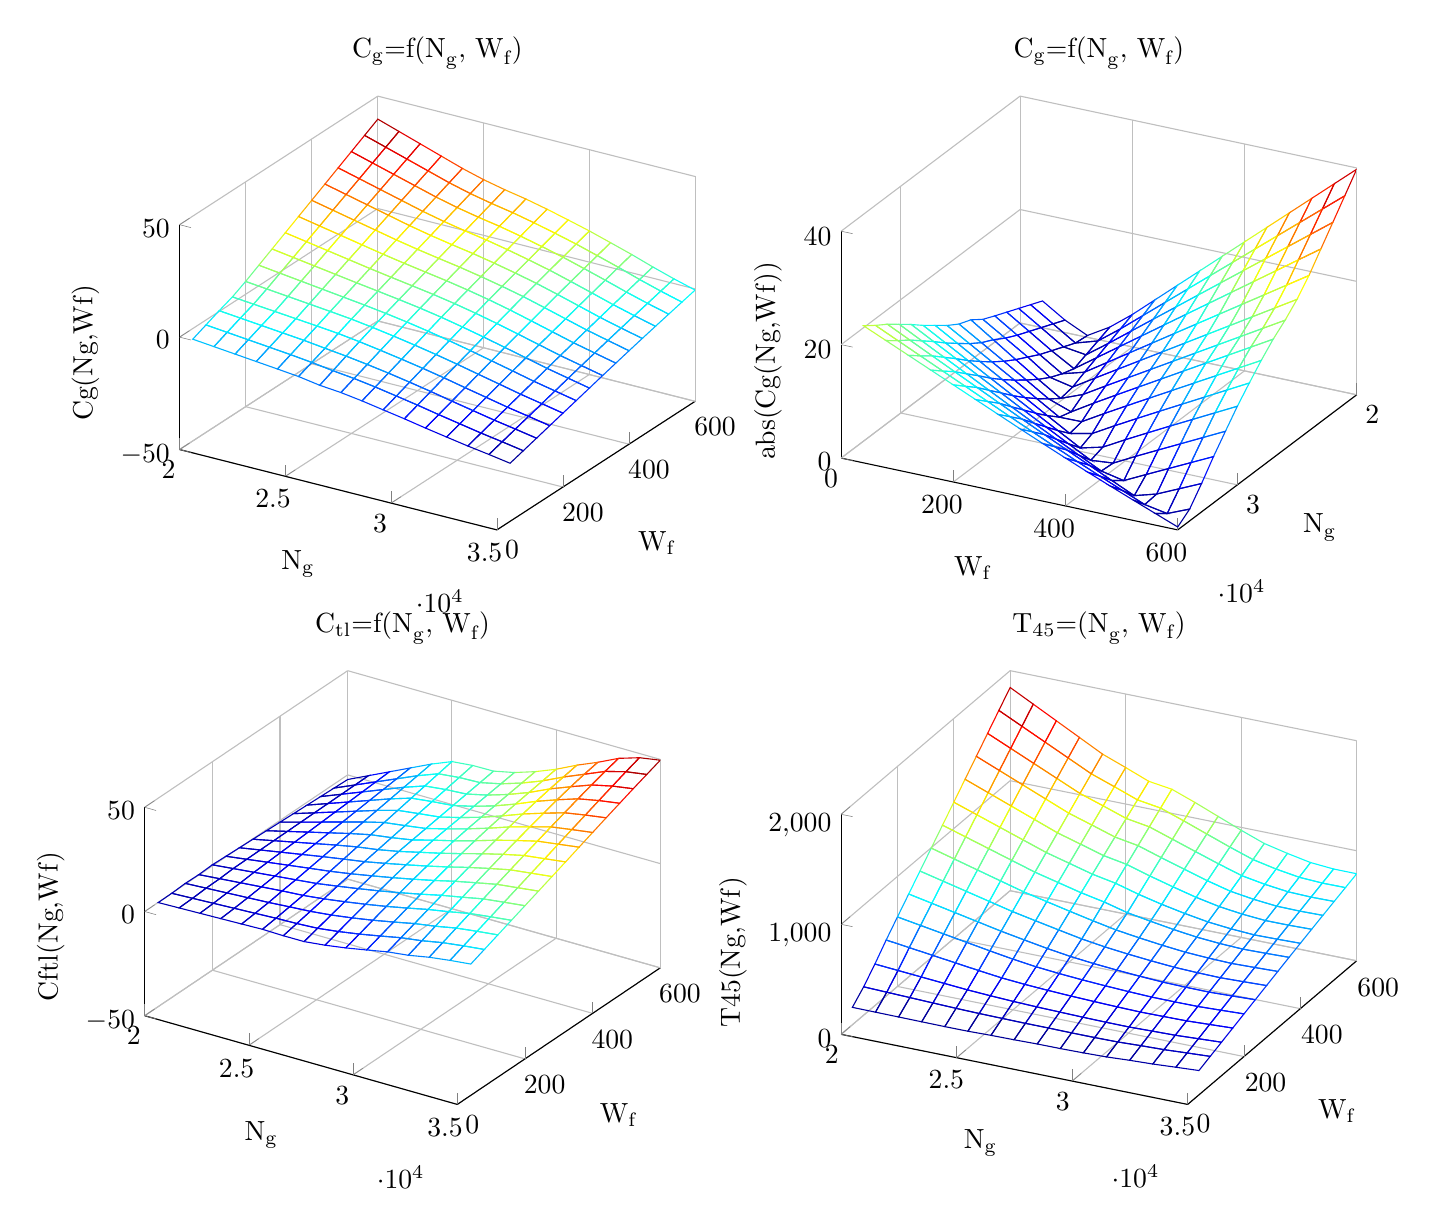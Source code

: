 % This file was created by matlab2tikz v0.4.4 (commit 66f86f7cd2902b35bc620baf5a2c58941c09b920) running on MATLAB 7.9.
% Copyright (c) 2008--2013, Nico Schlömer <nico.schloemer@gmail.com>
% All rights reserved.
% 
% The latest updates can be retrieved from
%   http://www.mathworks.com/matlabcentral/fileexchange/22022-matlab2tikz
% where you can also make suggestions and rate matlab2tikz.
% 
\begin{tikzpicture}

\begin{axis}[%
width=2.578in,
height=2.169in,
view={32}{34},
scale only axis,
xmin=20000,
xmax=35000,
xlabel={$\text{N}_\text{g}$},
xmajorgrids,
ymin=0,
ymax=600,
ylabel={$\text{W}_\text{f}$},
ymajorgrids,
zmin=-50,
zmax=50,
zlabel={Cg(Ng,Wf)},
zmajorgrids,
name=plot1,
title={$\text{C}_\text{g}\text{=f(N}_\text{g}\text{, W}_\text{f}\text{)}$},
axis x line*=bottom,
axis y line*=left,
axis z line*=left
]

\addplot3[%
mesh,
shader=flat,
colormap/jet,
mesh/rows=16]
table[row sep=crcr,header=false] {
20000 40 -4.726\\
20000 80 -2.196\\
20000 120 0.325\\
20000 160 2.655\\
20000 200 5.706\\
20000 240 9.112\\
20000 280 12.518\\
20000 320 15.924\\
20000 360 19.331\\
20000 400 22.737\\
20000 440 26.143\\
20000 480 29.549\\
20000 520 32.956\\
20000 560 36.362\\
20000 600 39.768\\
21000 40 -5.656\\
21000 80 -3.119\\
21000 120 -0.586\\
21000 160 1.798\\
21000 200 4.753\\
21000 240 7.945\\
21000 280 11.137\\
21000 320 14.329\\
21000 360 17.521\\
21000 400 20.712\\
21000 440 23.904\\
21000 480 27.096\\
21000 520 30.288\\
21000 560 33.48\\
21000 600 36.672\\
22000 40 -6.586\\
22000 80 -4.043\\
22000 120 -1.496\\
22000 160 0.942\\
22000 200 3.801\\
22000 240 6.778\\
22000 280 9.756\\
22000 320 12.733\\
22000 360 15.71\\
22000 400 18.688\\
22000 440 21.665\\
22000 480 24.643\\
22000 520 27.62\\
22000 560 30.598\\
22000 600 33.575\\
23000 40 -7.517\\
23000 80 -4.967\\
23000 120 -2.407\\
23000 160 0.085\\
23000 200 2.848\\
23000 240 5.611\\
23000 280 8.374\\
23000 320 11.137\\
23000 360 13.9\\
23000 400 16.664\\
23000 440 19.427\\
23000 480 22.19\\
23000 520 24.953\\
23000 560 27.716\\
23000 600 30.479\\
24000 40 -8.447\\
24000 80 -5.89\\
24000 120 -3.318\\
24000 160 -0.772\\
24000 200 1.895\\
24000 240 4.444\\
24000 280 6.993\\
24000 320 9.542\\
24000 360 12.09\\
24000 400 14.639\\
24000 440 17.188\\
24000 480 19.737\\
24000 520 22.285\\
24000 560 24.834\\
24000 600 27.383\\
25000 40 -9.424\\
25000 80 -6.96\\
25000 120 -4.471\\
25000 160 -1.719\\
25000 200 0.866\\
25000 240 3.289\\
25000 280 5.676\\
25000 320 8.062\\
25000 360 10.449\\
25000 400 12.835\\
25000 440 15.222\\
25000 480 17.608\\
25000 520 19.995\\
25000 560 22.381\\
25000 600 24.768\\
26000 40 -10.927\\
26000 80 -8.26\\
26000 120 -5.592\\
26000 160 -2.97\\
26000 200 -0.451\\
26000 240 1.992\\
26000 280 4.335\\
26000 320 6.628\\
26000 360 8.921\\
26000 400 11.214\\
26000 440 13.507\\
26000 480 15.8\\
26000 520 18.093\\
26000 560 20.386\\
26000 600 22.679\\
27000 40 -11.773\\
27000 80 -9.336\\
27000 120 -6.898\\
27000 160 -4.438\\
27000 200 -1.944\\
27000 240 0.512\\
27000 280 2.885\\
27000 320 5.166\\
27000 360 7.417\\
27000 400 9.668\\
27000 440 11.918\\
27000 480 14.169\\
27000 520 16.42\\
27000 560 18.671\\
27000 600 20.921\\
28000 40 -13.107\\
28000 80 -10.744\\
28000 120 -8.382\\
28000 160 -6.01\\
28000 200 -3.586\\
28000 240 -1.167\\
28000 280 1.21\\
28000 320 3.485\\
28000 360 5.693\\
28000 400 7.873\\
28000 440 10.052\\
28000 480 12.23\\
28000 520 14.409\\
28000 560 16.588\\
28000 600 18.767\\
29000 40 -14.715\\
29000 80 -12.373\\
29000 120 -10.031\\
29000 160 -7.688\\
29000 200 -5.352\\
29000 240 -3.025\\
29000 280 -0.724\\
29000 320 1.556\\
29000 360 3.77\\
29000 400 5.905\\
29000 440 8.012\\
29000 480 10.102\\
29000 520 12.192\\
29000 560 14.281\\
29000 600 16.371\\
30000 40 -16.293\\
30000 80 -14.037\\
30000 120 -11.781\\
30000 160 -9.525\\
30000 200 -7.283\\
30000 240 -5.053\\
30000 280 -2.821\\
30000 320 -0.603\\
30000 360 1.583\\
30000 400 3.731\\
30000 440 5.793\\
30000 480 7.836\\
30000 520 9.845\\
30000 560 11.855\\
30000 600 13.864\\
31000 40 -18.045\\
31000 80 -15.875\\
31000 120 -13.705\\
31000 160 -11.534\\
31000 200 -9.364\\
31000 240 -7.195\\
31000 280 -5.058\\
31000 320 -2.94\\
31000 360 -0.856\\
31000 400 1.207\\
31000 440 3.238\\
31000 480 5.197\\
31000 520 7.142\\
31000 560 9.09\\
31000 600 11.038\\
32000 40 -19.663\\
32000 80 -17.598\\
32000 120 -15.532\\
32000 160 -13.467\\
32000 200 -11.402\\
32000 240 -9.341\\
32000 280 -7.302\\
32000 320 -5.306\\
32000 360 -3.349\\
32000 400 -1.395\\
32000 440 0.549\\
32000 480 2.472\\
32000 520 4.366\\
32000 560 6.263\\
32000 600 8.16\\
33000 40 -21.261\\
33000 80 -19.316\\
33000 120 -17.372\\
33000 160 -15.427\\
33000 200 -13.483\\
33000 240 -11.538\\
33000 280 -9.61\\
33000 320 -7.712\\
33000 360 -5.837\\
33000 400 -3.995\\
33000 440 -2.16\\
33000 480 -0.328\\
33000 520 1.462\\
33000 560 3.228\\
33000 600 5.002\\
34000 40 -22.65\\
34000 80 -20.811\\
34000 120 -18.971\\
34000 160 -17.132\\
34000 200 -15.293\\
34000 240 -13.453\\
34000 280 -11.614\\
34000 320 -9.794\\
34000 360 -8.0\\
34000 400 -6.226\\
34000 440 -4.526\\
34000 480 -2.839\\
34000 520 -1.191\\
34000 560 0.454\\
34000 600 2.085\\
35000 40 -24.169\\
35000 80 -22.41\\
35000 120 -20.65\\
35000 160 -18.89\\
35000 200 -17.131\\
35000 240 -15.371\\
35000 280 -13.611\\
35000 320 -11.856\\
35000 360 -10.132\\
35000 400 -8.445\\
35000 440 -6.784\\
35000 480 -5.189\\
35000 520 -3.604\\
35000 560 -2.058\\
35000 600 -0.516\\
};
\end{axis}

\begin{axis}[%
width=2.578in,
height=2.169in,
view={118}{34},
scale only axis,
xmin=20000,
xmax=35000,
xlabel={$\text{N}_\text{g}$},
xmajorgrids,
ymin=0,
ymax=600,
ylabel={$\text{W}_\text{f}$},
ymajorgrids,
zmin=0,
zmax=40,
zlabel={abs(Cg(Ng,Wf))},
zmajorgrids,
name=plot2,
at=(plot1.right of south east),
anchor=left of south west,
title={$\text{C}_\text{g}\text{=f(N}_\text{g}\text{, W}_\text{f}\text{)}$},
axis x line*=bottom,
axis y line*=left,
axis z line*=left
]

\addplot3[%
mesh,
shader=flat,
colormap/jet,
mesh/rows=16]
table[row sep=crcr,header=false] {
20000 40 4.726\\
20000 80 2.196\\
20000 120 0.325\\
20000 160 2.655\\
20000 200 5.706\\
20000 240 9.112\\
20000 280 12.518\\
20000 320 15.924\\
20000 360 19.331\\
20000 400 22.737\\
20000 440 26.143\\
20000 480 29.549\\
20000 520 32.956\\
20000 560 36.362\\
20000 600 39.768\\
21000 40 5.656\\
21000 80 3.119\\
21000 120 0.586\\
21000 160 1.798\\
21000 200 4.753\\
21000 240 7.945\\
21000 280 11.137\\
21000 320 14.329\\
21000 360 17.521\\
21000 400 20.712\\
21000 440 23.904\\
21000 480 27.096\\
21000 520 30.288\\
21000 560 33.48\\
21000 600 36.672\\
22000 40 6.586\\
22000 80 4.043\\
22000 120 1.496\\
22000 160 0.942\\
22000 200 3.801\\
22000 240 6.778\\
22000 280 9.756\\
22000 320 12.733\\
22000 360 15.71\\
22000 400 18.688\\
22000 440 21.665\\
22000 480 24.643\\
22000 520 27.62\\
22000 560 30.598\\
22000 600 33.575\\
23000 40 7.517\\
23000 80 4.967\\
23000 120 2.407\\
23000 160 0.085\\
23000 200 2.848\\
23000 240 5.611\\
23000 280 8.374\\
23000 320 11.137\\
23000 360 13.9\\
23000 400 16.664\\
23000 440 19.427\\
23000 480 22.19\\
23000 520 24.953\\
23000 560 27.716\\
23000 600 30.479\\
24000 40 8.447\\
24000 80 5.89\\
24000 120 3.318\\
24000 160 0.772\\
24000 200 1.895\\
24000 240 4.444\\
24000 280 6.993\\
24000 320 9.542\\
24000 360 12.09\\
24000 400 14.639\\
24000 440 17.188\\
24000 480 19.737\\
24000 520 22.285\\
24000 560 24.834\\
24000 600 27.383\\
25000 40 9.424\\
25000 80 6.96\\
25000 120 4.471\\
25000 160 1.719\\
25000 200 0.866\\
25000 240 3.289\\
25000 280 5.676\\
25000 320 8.062\\
25000 360 10.449\\
25000 400 12.835\\
25000 440 15.222\\
25000 480 17.608\\
25000 520 19.995\\
25000 560 22.381\\
25000 600 24.768\\
26000 40 10.927\\
26000 80 8.26\\
26000 120 5.592\\
26000 160 2.97\\
26000 200 0.451\\
26000 240 1.992\\
26000 280 4.335\\
26000 320 6.628\\
26000 360 8.921\\
26000 400 11.214\\
26000 440 13.507\\
26000 480 15.8\\
26000 520 18.093\\
26000 560 20.386\\
26000 600 22.679\\
27000 40 11.773\\
27000 80 9.336\\
27000 120 6.898\\
27000 160 4.438\\
27000 200 1.944\\
27000 240 0.512\\
27000 280 2.885\\
27000 320 5.166\\
27000 360 7.417\\
27000 400 9.668\\
27000 440 11.918\\
27000 480 14.169\\
27000 520 16.42\\
27000 560 18.671\\
27000 600 20.921\\
28000 40 13.107\\
28000 80 10.744\\
28000 120 8.382\\
28000 160 6.01\\
28000 200 3.586\\
28000 240 1.167\\
28000 280 1.21\\
28000 320 3.485\\
28000 360 5.693\\
28000 400 7.873\\
28000 440 10.052\\
28000 480 12.23\\
28000 520 14.409\\
28000 560 16.588\\
28000 600 18.767\\
29000 40 14.715\\
29000 80 12.373\\
29000 120 10.031\\
29000 160 7.688\\
29000 200 5.352\\
29000 240 3.025\\
29000 280 0.724\\
29000 320 1.556\\
29000 360 3.77\\
29000 400 5.905\\
29000 440 8.012\\
29000 480 10.102\\
29000 520 12.192\\
29000 560 14.281\\
29000 600 16.371\\
30000 40 16.293\\
30000 80 14.037\\
30000 120 11.781\\
30000 160 9.525\\
30000 200 7.283\\
30000 240 5.053\\
30000 280 2.821\\
30000 320 0.603\\
30000 360 1.583\\
30000 400 3.731\\
30000 440 5.793\\
30000 480 7.836\\
30000 520 9.845\\
30000 560 11.855\\
30000 600 13.864\\
31000 40 18.045\\
31000 80 15.875\\
31000 120 13.705\\
31000 160 11.534\\
31000 200 9.364\\
31000 240 7.195\\
31000 280 5.058\\
31000 320 2.94\\
31000 360 0.856\\
31000 400 1.207\\
31000 440 3.238\\
31000 480 5.197\\
31000 520 7.142\\
31000 560 9.09\\
31000 600 11.038\\
32000 40 19.663\\
32000 80 17.598\\
32000 120 15.532\\
32000 160 13.467\\
32000 200 11.402\\
32000 240 9.341\\
32000 280 7.302\\
32000 320 5.306\\
32000 360 3.349\\
32000 400 1.395\\
32000 440 0.549\\
32000 480 2.472\\
32000 520 4.366\\
32000 560 6.263\\
32000 600 8.16\\
33000 40 21.261\\
33000 80 19.316\\
33000 120 17.372\\
33000 160 15.427\\
33000 200 13.483\\
33000 240 11.538\\
33000 280 9.61\\
33000 320 7.712\\
33000 360 5.837\\
33000 400 3.995\\
33000 440 2.16\\
33000 480 0.328\\
33000 520 1.462\\
33000 560 3.228\\
33000 600 5.002\\
34000 40 22.65\\
34000 80 20.811\\
34000 120 18.971\\
34000 160 17.132\\
34000 200 15.293\\
34000 240 13.453\\
34000 280 11.614\\
34000 320 9.794\\
34000 360 8.0\\
34000 400 6.226\\
34000 440 4.526\\
34000 480 2.839\\
34000 520 1.191\\
34000 560 0.454\\
34000 600 2.085\\
35000 40 24.169\\
35000 80 22.41\\
35000 120 20.65\\
35000 160 18.89\\
35000 200 17.131\\
35000 240 15.371\\
35000 280 13.611\\
35000 320 11.856\\
35000 360 10.132\\
35000 400 8.445\\
35000 440 6.784\\
35000 480 5.189\\
35000 520 3.604\\
35000 560 2.058\\
35000 600 0.516\\
};
\end{axis}

\begin{axis}[%
width=2.578in,
height=2.169in,
view={26}{36},
scale only axis,
xmin=20000,
xmax=35000,
xlabel={$\text{N}_\text{g}$},
xmajorgrids,
ymin=0,
ymax=600,
ylabel={$\text{W}_\text{f}$},
ymajorgrids,
zmin=0,
zmax=2000,
zlabel={T45(Ng,Wf)},
zmajorgrids,
name=plot4,
at=(plot2.below south west),
anchor=above north west,
title={$\text{T}_{\text{45}}\text{=(N}_\text{g}\text{, W}_\text{f}\text{)}$},
axis x line*=bottom,
axis y line*=left,
axis z line*=left
]

\addplot3[%
mesh,
shader=flat,
colormap/jet,
mesh/rows=16]
table[row sep=crcr,header=false] {
20000 40 158.323\\
20000 80 257.927\\
20000 120 378.081\\
20000 160 509.409\\
20000 200 632.046\\
20000 240 753.555\\
20000 280 875.064\\
20000 320 996.572\\
20000 360 1118.08\\
20000 400 1239.589\\
20000 440 1361.097\\
20000 480 1482.606\\
20000 520 1604.114\\
20000 560 1725.623\\
20000 600 1847.131\\
21000 40 157.033\\
21000 80 251.498\\
21000 120 361.907\\
21000 160 482.532\\
21000 200 597.364\\
21000 240 711.444\\
21000 280 825.525\\
21000 320 939.605\\
21000 360 1053.684\\
21000 400 1167.765\\
21000 440 1281.845\\
21000 480 1395.925\\
21000 520 1510.005\\
21000 560 1624.085\\
21000 600 1738.165\\
22000 40 155.743\\
22000 80 245.068\\
22000 120 345.732\\
22000 160 455.654\\
22000 200 562.682\\
22000 240 669.334\\
22000 280 775.986\\
22000 320 882.637\\
22000 360 989.289\\
22000 400 1095.941\\
22000 440 1202.593\\
22000 480 1309.244\\
22000 520 1415.896\\
22000 560 1522.548\\
22000 600 1629.199\\
23000 40 154.452\\
23000 80 238.639\\
23000 120 329.557\\
23000 160 428.777\\
23000 200 528.0\\
23000 240 627.223\\
23000 280 726.447\\
23000 320 825.67\\
23000 360 924.893\\
23000 400 1024.117\\
23000 440 1123.34\\
23000 480 1222.564\\
23000 520 1321.787\\
23000 560 1421.01\\
23000 600 1520.234\\
24000 40 153.162\\
24000 80 232.21\\
24000 120 313.382\\
24000 160 401.899\\
24000 200 493.318\\
24000 240 585.113\\
24000 280 676.908\\
24000 320 768.703\\
24000 360 860.498\\
24000 400 952.293\\
24000 440 1044.088\\
24000 480 1135.883\\
24000 520 1227.678\\
24000 560 1319.473\\
24000 600 1411.268\\
25000 40 153.771\\
25000 80 227.808\\
25000 120 301.905\\
25000 160 377.201\\
25000 200 460.525\\
25000 240 548.282\\
25000 280 635.341\\
25000 320 722.4\\
25000 360 809.459\\
25000 400 896.518\\
25000 440 983.577\\
25000 480 1070.635\\
25000 520 1157.694\\
25000 560 1244.753\\
25000 600 1331.812\\
26000 40 158.602\\
26000 80 225.559\\
26000 120 292.515\\
26000 160 360.905\\
26000 200 433.69\\
26000 240 512.676\\
26000 280 594.84\\
26000 320 676.623\\
26000 360 758.407\\
26000 400 840.19\\
26000 440 921.973\\
26000 480 1003.757\\
26000 520 1085.54\\
26000 560 1167.323\\
26000 600 1249.107\\
27000 40 160.911\\
27000 80 223.374\\
27000 120 285.837\\
27000 160 348.965\\
27000 200 414.535\\
27000 240 483.042\\
27000 280 555.337\\
27000 320 632.832\\
27000 360 716.613\\
27000 400 800.394\\
27000 440 884.175\\
27000 480 967.957\\
27000 520 1051.738\\
27000 560 1135.519\\
27000 600 1219.3\\
28000 40 165.257\\
28000 80 223.283\\
28000 120 281.309\\
28000 160 339.579\\
28000 200 399.792\\
28000 240 461.309\\
28000 280 525.398\\
28000 320 591.985\\
28000 360 662.153\\
28000 400 741.8\\
28000 440 821.8\\
28000 480 901.8\\
28000 520 981.8\\
28000 560 1061.8\\
28000 600 1141.8\\
29000 40 165.88\\
29000 80 221.334\\
29000 120 276.789\\
29000 160 332.243\\
29000 200 387.724\\
29000 240 444.351\\
29000 280 502.668\\
29000 320 563.298\\
29000 360 626.93\\
29000 400 693.461\\
29000 440 765.389\\
29000 480 838.48\\
29000 520 911.571\\
29000 560 984.662\\
29000 600 1057.753\\
30000 40 169.248\\
30000 80 221.515\\
30000 120 273.781\\
30000 160 326.048\\
30000 200 378.191\\
30000 240 430.607\\
30000 280 483.791\\
30000 320 538.136\\
30000 360 594.229\\
30000 400 652.829\\
30000 440 712.611\\
30000 480 776.532\\
30000 520 842.315\\
30000 560 908.097\\
30000 600 973.88\\
31000 40 174.792\\
31000 80 223.786\\
31000 120 272.78\\
31000 160 321.775\\
31000 200 370.769\\
31000 240 419.678\\
31000 280 468.286\\
31000 320 517.565\\
31000 360 567.523\\
31000 400 618.548\\
31000 440 670.868\\
31000 480 723\\
31000 520 778.04\\
31000 560 837.124\\
31000 600 896.208\\
32000 40 186.705\\
32000 80 232.434\\
32000 120 278.162\\
32000 160 323.891\\
32000 200 369.62\\
32000 240 415.284\\
32000 280 460.863\\
32000 320 506.477\\
32000 360 551.86\\
32000 400 598.065\\
32000 440 644.818\\
32000 480 692.665\\
32000 520 741.677\\
32000 560 793.314\\
32000 600 848.675\\
33000 40 195.341\\
33000 80 239.045\\
33000 120 282.748\\
33000 160 326.452\\
33000 200 370.156\\
33000 240 413.859\\
33000 280 457.318\\
33000 320 500.344\\
33000 360 543.131\\
33000 400 585.809\\
33000 440 628.905\\
33000 480 672.646\\
33000 520 716.439\\
33000 560 761.252\\
33000 600 808.03\\
34000 40 208.657\\
34000 80 251.172\\
34000 120 293.688\\
34000 160 336.203\\
34000 200 378.718\\
34000 240 421.233\\
34000 280 463.748\\
34000 320 505.833\\
34000 360 547.583\\
34000 400 589.074\\
34000 440 629.605\\
34000 480 670.071\\
34000 520 710.378\\
34000 560 750.814\\
34000 600 791.616\\
35000 40 220.933\\
35000 80 262.618\\
35000 120 304.303\\
35000 160 345.988\\
35000 200 387.673\\
35000 240 429.358\\
35000 280 471.042\\
35000 320 512.632\\
35000 360 553.609\\
35000 400 594.173\\
35000 440 634.462\\
35000 480 673.885\\
35000 520 713.176\\
35000 560 752.058\\
35000 600 790.891\\
};
\end{axis}

\begin{axis}[%
width=2.578in,
height=2.169in,
view={33}{38},
scale only axis,
xmin=20000,
xmax=35000,
xlabel={$\text{N}_\text{g}$},
xmajorgrids,
ymin=0,
ymax=600,
ylabel={$\text{W}_\text{f}$},
ymajorgrids,
zmin=-50,
zmax=50,
zlabel={Cftl(Ng,Wf)},
zmajorgrids,
at=(plot4.left of south west),
anchor=right of south east,
title={$\text{C}_{\text{tl}}\text{=f(N}_\text{g}\text{, W}_\text{f}\text{)}$},
axis x line*=bottom,
axis y line*=left,
axis z line*=left
]

\addplot3[%
mesh,
shader=flat,
colormap/jet,
mesh/rows=16]
table[row sep=crcr,header=false] {
20000 40 -0.081\\
20000 80 -0.003\\
20000 120 0.384\\
20000 160 0.214\\
20000 200 0.555\\
20000 240 0.278\\
20000 280 0.002\\
20000 320 -0.274\\
20000 360 -0.551\\
20000 400 -0.827\\
20000 440 -1.103\\
20000 480 -1.38\\
20000 520 -1.656\\
20000 560 -1.932\\
20000 600 -2.209\\
21000 40 0.187\\
21000 80 0.436\\
21000 120 0.932\\
21000 160 1.098\\
21000 200 1.596\\
21000 240 1.684\\
21000 280 1.772\\
21000 320 1.859\\
21000 360 1.947\\
21000 400 2.035\\
21000 440 2.122\\
21000 480 2.21\\
21000 520 2.297\\
21000 560 2.385\\
21000 600 2.473\\
22000 40 0.455\\
22000 80 0.875\\
22000 120 1.48\\
22000 160 1.981\\
22000 200 2.638\\
22000 240 3.09\\
22000 280 3.541\\
22000 320 3.993\\
22000 360 4.445\\
22000 400 4.896\\
22000 440 5.348\\
22000 480 5.799\\
22000 520 6.251\\
22000 560 6.702\\
22000 600 7.154\\
23000 40 0.723\\
23000 80 1.314\\
23000 120 2.028\\
23000 160 2.864\\
23000 200 3.68\\
23000 240 4.496\\
23000 280 5.311\\
23000 320 6.127\\
23000 360 6.942\\
23000 400 7.758\\
23000 440 8.573\\
23000 480 9.389\\
23000 520 10.204\\
23000 560 11.02\\
23000 600 11.835\\
24000 40 0.99\\
24000 80 1.752\\
24000 120 2.577\\
24000 160 3.748\\
24000 200 4.722\\
24000 240 5.901\\
24000 280 7.081\\
24000 320 8.26\\
24000 360 9.44\\
24000 400 10.619\\
24000 440 11.799\\
24000 480 12.978\\
24000 520 14.158\\
24000 560 15.337\\
24000 600 16.517\\
25000 40 1.284\\
25000 80 2.228\\
25000 120 3.331\\
25000 160 4.456\\
25000 200 5.789\\
25000 240 7.266\\
25000 280 8.745\\
25000 320 10.224\\
25000 360 11.703\\
25000 400 13.182\\
25000 440 14.661\\
25000 480 16.14\\
25000 520 17.619\\
25000 560 19.098\\
25000 600 20.577\\
26000 40 1.041\\
26000 80 2.519\\
26000 120 3.998\\
26000 160 5.605\\
26000 200 7.343\\
26000 240 8.909\\
26000 280 10.342\\
26000 320 11.743\\
26000 360 13.144\\
26000 400 14.545\\
26000 440 15.947\\
26000 480 17.348\\
26000 520 18.749\\
26000 560 20.15\\
26000 600 21.552\\
27000 40 1.06\\
27000 80 3.07\\
27000 120 5.08\\
27000 160 7.075\\
27000 200 8.982\\
27000 240 10.768\\
27000 280 12.385\\
27000 320 13.74\\
27000 360 14.874\\
27000 400 16.008\\
27000 440 17.143\\
27000 480 18.277\\
27000 520 19.411\\
27000 560 20.546\\
27000 600 21.68\\
28000 40 2.173\\
28000 80 4.353\\
28000 120 6.533\\
28000 160 8.701\\
28000 200 10.754\\
28000 240 12.719\\
28000 280 14.518\\
28000 320 16.153\\
28000 360 17.608\\
28000 400 18.659\\
28000 440 19.694\\
28000 480 20.729\\
28000 520 21.765\\
28000 560 22.8\\
28000 600 23.835\\
29000 40 3.695\\
29000 80 5.968\\
29000 120 8.241\\
29000 160 10.513\\
29000 200 12.709\\
29000 240 14.807\\
29000 280 16.758\\
29000 320 18.546\\
29000 360 20.127\\
29000 400 21.522\\
29000 440 22.686\\
29000 480 23.789\\
29000 520 24.892\\
29000 560 25.995\\
29000 600 27.098\\
30000 40 5.542\\
30000 80 7.876\\
30000 120 10.209\\
30000 160 12.542\\
30000 200 14.836\\
30000 240 17.043\\
30000 280 19.173\\
30000 320 21.178\\
30000 360 23.004\\
30000 400 24.647\\
30000 440 26.174\\
30000 480 27.488\\
30000 520 28.687\\
30000 560 29.886\\
30000 600 31.085\\
31000 40 7.478\\
31000 80 9.893\\
31000 120 12.307\\
31000 160 14.721\\
31000 200 17.135\\
31000 240 19.491\\
31000 280 21.774\\
31000 320 23.98\\
31000 360 26.09\\
31000 400 28.089\\
31000 440 29.939\\
31000 480 31.66\\
31000 520 33.236\\
31000 560 34.562\\
31000 600 35.888\\
32000 40 8.688\\
32000 80 11.281\\
32000 120 13.873\\
32000 160 16.466\\
32000 200 19.059\\
32000 240 21.623\\
32000 280 24.111\\
32000 320 26.519\\
32000 360 28.792\\
32000 400 31.002\\
32000 440 33.162\\
32000 480 35.22\\
32000 520 37.106\\
32000 560 38.726\\
32000 600 40.092\\
33000 40 10.571\\
33000 80 13.201\\
33000 120 15.83\\
33000 160 18.46\\
33000 200 21.089\\
33000 240 23.719\\
33000 280 26.301\\
33000 320 28.809\\
33000 360 31.318\\
33000 400 33.782\\
33000 440 36.189\\
33000 480 38.522\\
33000 520 40.796\\
33000 560 42.933\\
33000 600 44.824\\
34000 40 11.903\\
34000 80 14.507\\
34000 120 17.112\\
34000 160 19.716\\
34000 200 22.321\\
34000 240 24.925\\
34000 280 27.53\\
34000 320 30.107\\
34000 360 32.712\\
34000 400 35.344\\
34000 440 37.939\\
34000 480 40.528\\
34000 520 43.101\\
34000 560 45.621\\
34000 600 47.973\\
35000 40 12.975\\
35000 80 15.605\\
35000 120 18.235\\
35000 160 20.865\\
35000 200 23.495\\
35000 240 26.125\\
35000 280 28.755\\
35000 320 31.395\\
35000 360 34.099\\
35000 400 36.783\\
35000 440 39.456\\
35000 480 42.068\\
35000 520 44.67\\
35000 560 47.15\\
35000 600 49.614\\
};
\end{axis}
\end{tikzpicture}%